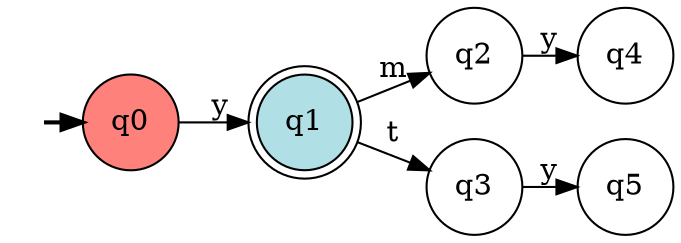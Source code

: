digraph APTAALF {
__start0 [style = invis, shape = none, label = "", width = 0, height = 0];

rankdir=LR;
size="8,5";

s0 [style="filled", color="black", fillcolor="#ff817b" shape="circle", label="q0"];
s1 [style="rounded,filled", color="black", fillcolor="powderblue" shape="doublecircle", label="q1"];
s2 [style="filled", color="black", fillcolor="white" shape="circle", label="q2"];
s3 [style="filled", color="black", fillcolor="white" shape="circle", label="q3"];
s4 [style="filled", color="black", fillcolor="white" shape="circle", label="q4"];
s5 [style="filled", color="black", fillcolor="white" shape="circle", label="q5"];
subgraph cluster_main { 
	graph [pad=".75", ranksep="0.15", nodesep="0.15"];
	 style=invis; 
	__start0 -> s0 [penwidth=2];
}
s0 -> s1 [label="y"];
s1 -> s2 [label="m"];
s1 -> s3 [label="t"];
s2 -> s4 [label="y"];
s3 -> s5 [label="y"];

}